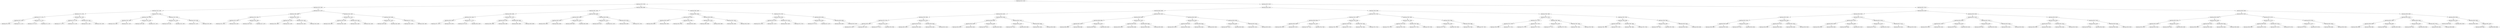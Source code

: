 digraph G{
2110718561 [label="Node{data=[5215, 5215]}"]
2110718561 -> 584119506
584119506 [label="Node{data=[1976, 1976]}"]
584119506 -> 558894790
558894790 [label="Node{data=[1200, 1200]}"]
558894790 -> 168342094
168342094 [label="Node{data=[1184, 1184]}"]
168342094 -> 265385316
265385316 [label="Node{data=[1176, 1176]}"]
265385316 -> 713193000
713193000 [label="Node{data=[1172, 1172]}"]
713193000 -> 184908672
184908672 [label="Node{data=[1025, 1025]}"]
184908672 -> 1146102380
1146102380 [label="Node{data=[762, 762]}"]
184908672 -> 1076762071
1076762071 [label="Node{data=[1171, 1171]}"]
713193000 -> 2040793292
2040793292 [label="Node{data=[1174, 1174]}"]
2040793292 -> 1499309315
1499309315 [label="Node{data=[1173, 1173]}"]
2040793292 -> 475770630
475770630 [label="Node{data=[1175, 1175]}"]
265385316 -> 745243127
745243127 [label="Node{data=[1180, 1180]}"]
745243127 -> 1976573662
1976573662 [label="Node{data=[1178, 1178]}"]
1976573662 -> 1091684570
1091684570 [label="Node{data=[1177, 1177]}"]
1976573662 -> 15957089
15957089 [label="Node{data=[1179, 1179]}"]
745243127 -> 1885811121
1885811121 [label="Node{data=[1182, 1182]}"]
1885811121 -> 87357325
87357325 [label="Node{data=[1181, 1181]}"]
1885811121 -> 1252833513
1252833513 [label="Node{data=[1183, 1183]}"]
168342094 -> 1369949609
1369949609 [label="Node{data=[1192, 1192]}"]
1369949609 -> 402951317
402951317 [label="Node{data=[1188, 1188]}"]
402951317 -> 976128135
976128135 [label="Node{data=[1186, 1186]}"]
976128135 -> 367662299
367662299 [label="Node{data=[1185, 1185]}"]
976128135 -> 2056192322
2056192322 [label="Node{data=[1187, 1187]}"]
402951317 -> 1179863714
1179863714 [label="Node{data=[1190, 1190]}"]
1179863714 -> 142051423
142051423 [label="Node{data=[1189, 1189]}"]
1179863714 -> 1308498246
1308498246 [label="Node{data=[1191, 1191]}"]
1369949609 -> 1333363882
1333363882 [label="Node{data=[1196, 1196]}"]
1333363882 -> 321114557
321114557 [label="Node{data=[1194, 1194]}"]
321114557 -> 656578294
656578294 [label="Node{data=[1193, 1193]}"]
321114557 -> 447451005
447451005 [label="Node{data=[1195, 1195]}"]
1333363882 -> 427037782
427037782 [label="Node{data=[1198, 1198]}"]
427037782 -> 349667580
349667580 [label="Node{data=[1197, 1197]}"]
427037782 -> 661729718
661729718 [label="Node{data=[1199, 1199]}"]
558894790 -> 1634173506
1634173506 [label="Node{data=[1437, 1437]}"]
1634173506 -> 1476979868
1476979868 [label="Node{data=[1388, 1388]}"]
1476979868 -> 1886410497
1886410497 [label="Node{data=[1204, 1204]}"]
1886410497 -> 1579299896
1579299896 [label="Node{data=[1202, 1202]}"]
1579299896 -> 59430956
59430956 [label="Node{data=[1201, 1201]}"]
1579299896 -> 486123725
486123725 [label="Node{data=[1203, 1203]}"]
1886410497 -> 1849895948
1849895948 [label="Node{data=[1206, 1206]}"]
1849895948 -> 563037704
563037704 [label="Node{data=[1205, 1205]}"]
1849895948 -> 1947312557
1947312557 [label="Node{data=[1247, 1247]}"]
1476979868 -> 637521954
637521954 [label="Node{data=[1433, 1433]}"]
637521954 -> 1378597853
1378597853 [label="Node{data=[1431, 1431]}"]
1378597853 -> 156178582
156178582 [label="Node{data=[1430, 1430]}"]
1378597853 -> 1890241755
1890241755 [label="Node{data=[1432, 1432]}"]
637521954 -> 722431020
722431020 [label="Node{data=[1435, 1435]}"]
722431020 -> 611700675
611700675 [label="Node{data=[1434, 1434]}"]
722431020 -> 1435498611
1435498611 [label="Node{data=[1436, 1436]}"]
1634173506 -> 1944402445
1944402445 [label="Node{data=[1445, 1445]}"]
1944402445 -> 601577041
601577041 [label="Node{data=[1441, 1441]}"]
601577041 -> 702189118
702189118 [label="Node{data=[1439, 1439]}"]
702189118 -> 54306582
54306582 [label="Node{data=[1438, 1438]}"]
702189118 -> 1498665006
1498665006 [label="Node{data=[1440, 1440]}"]
601577041 -> 549682315
549682315 [label="Node{data=[1443, 1443]}"]
549682315 -> 1570090451
1570090451 [label="Node{data=[1442, 1442]}"]
549682315 -> 1006085472
1006085472 [label="Node{data=[1444, 1444]}"]
1944402445 -> 2086846608
2086846608 [label="Node{data=[1449, 1449]}"]
2086846608 -> 1199496371
1199496371 [label="Node{data=[1447, 1447]}"]
1199496371 -> 938805946
938805946 [label="Node{data=[1446, 1446]}"]
1199496371 -> 825189761
825189761 [label="Node{data=[1448, 1448]}"]
2086846608 -> 1537430900
1537430900 [label="Node{data=[1471, 1471]}"]
1537430900 -> 1779007991
1779007991 [label="Node{data=[1467, 1467]}"]
1537430900 -> 1974925014
1974925014 [label="Node{data=[1485, 1485]}"]
584119506 -> 1065326220
1065326220 [label="Node{data=[2886, 2886]}"]
1065326220 -> 2117500130
2117500130 [label="Node{data=[2601, 2601]}"]
2117500130 -> 1477860586
1477860586 [label="Node{data=[2593, 2593]}"]
1477860586 -> 450101624
450101624 [label="Node{data=[2106, 2106]}"]
450101624 -> 1499217752
1499217752 [label="Node{data=[2065, 2065]}"]
1499217752 -> 348162557
348162557 [label="Node{data=[1977, 1977]}"]
1499217752 -> 2119923331
2119923331 [label="Node{data=[2079, 2079]}"]
450101624 -> 1144940529
1144940529 [label="Node{data=[2277, 2277]}"]
1144940529 -> 2082481873
2082481873 [label="Node{data=[2275, 2275]}"]
1144940529 -> 1824507849
1824507849 [label="Node{data=[2592, 2592]}"]
1477860586 -> 1240812467
1240812467 [label="Node{data=[2597, 2597]}"]
1240812467 -> 2126757011
2126757011 [label="Node{data=[2595, 2595]}"]
2126757011 -> 61348660
61348660 [label="Node{data=[2594, 2594]}"]
2126757011 -> 297469191
297469191 [label="Node{data=[2596, 2596]}"]
1240812467 -> 1919974480
1919974480 [label="Node{data=[2599, 2599]}"]
1919974480 -> 297038249
297038249 [label="Node{data=[2598, 2598]}"]
1919974480 -> 1376168208
1376168208 [label="Node{data=[2600, 2600]}"]
2117500130 -> 459017578
459017578 [label="Node{data=[2609, 2609]}"]
459017578 -> 1782542509
1782542509 [label="Node{data=[2605, 2605]}"]
1782542509 -> 1479835002
1479835002 [label="Node{data=[2603, 2603]}"]
1479835002 -> 1058869573
1058869573 [label="Node{data=[2602, 2602]}"]
1479835002 -> 1146190993
1146190993 [label="Node{data=[2604, 2604]}"]
1782542509 -> 1434113710
1434113710 [label="Node{data=[2607, 2607]}"]
1434113710 -> 777961174
777961174 [label="Node{data=[2606, 2606]}"]
1434113710 -> 2032014689
2032014689 [label="Node{data=[2608, 2608]}"]
459017578 -> 912542503
912542503 [label="Node{data=[2638, 2638]}"]
912542503 -> 900211939
900211939 [label="Node{data=[2611, 2611]}"]
900211939 -> 1859880078
1859880078 [label="Node{data=[2610, 2610]}"]
900211939 -> 1734816041
1734816041 [label="Node{data=[2612, 2612]}"]
912542503 -> 1934517137
1934517137 [label="Node{data=[2678, 2678]}"]
1934517137 -> 129355303
129355303 [label="Node{data=[2639, 2639]}"]
1934517137 -> 897111467
897111467 [label="Node{data=[2781, 2781]}"]
1065326220 -> 1799902292
1799902292 [label="Node{data=[3482, 3482]}"]
1799902292 -> 1805312071
1805312071 [label="Node{data=[2935, 2935]}"]
1805312071 -> 1115148261
1115148261 [label="Node{data=[2931, 2931]}"]
1115148261 -> 835817357
835817357 [label="Node{data=[2929, 2929]}"]
835817357 -> 403867415
403867415 [label="Node{data=[2928, 2928]}"]
835817357 -> 615961738
615961738 [label="Node{data=[2930, 2930]}"]
1115148261 -> 1489121054
1489121054 [label="Node{data=[2933, 2933]}"]
1489121054 -> 1699905132
1699905132 [label="Node{data=[2932, 2932]}"]
1489121054 -> 1769240558
1769240558 [label="Node{data=[2934, 2934]}"]
1805312071 -> 2071264462
2071264462 [label="Node{data=[2939, 2939]}"]
2071264462 -> 839353953
839353953 [label="Node{data=[2937, 2937]}"]
839353953 -> 1154498387
1154498387 [label="Node{data=[2936, 2936]}"]
839353953 -> 240253728
240253728 [label="Node{data=[2938, 2938]}"]
2071264462 -> 1386210472
1386210472 [label="Node{data=[2941, 2941]}"]
1386210472 -> 1554338836
1554338836 [label="Node{data=[2940, 2940]}"]
1386210472 -> 424333940
424333940 [label="Node{data=[2942, 2942]}"]
1799902292 -> 407089798
407089798 [label="Node{data=[3755, 3755]}"]
407089798 -> 894742402
894742402 [label="Node{data=[3558, 3558]}"]
894742402 -> 1126648008
1126648008 [label="Node{data=[3516, 3516]}"]
1126648008 -> 204602282
204602282 [label="Node{data=[3515, 3515]}"]
1126648008 -> 165916456
165916456 [label="Node{data=[3517, 3517]}"]
894742402 -> 433797417
433797417 [label="Node{data=[3733, 3733]}"]
433797417 -> 1615025106
1615025106 [label="Node{data=[3623, 3623]}"]
433797417 -> 1663830235
1663830235 [label="Node{data=[3751, 3751]}"]
407089798 -> 2007134585
2007134585 [label="Node{data=[4203, 4203]}"]
2007134585 -> 930094293
930094293 [label="Node{data=[3832, 3832]}"]
930094293 -> 1297552426
1297552426 [label="Node{data=[3775, 3775]}"]
930094293 -> 1312728971
1312728971 [label="Node{data=[4137, 4137]}"]
2007134585 -> 712195724
712195724 [label="Node{data=[4639, 4639]}"]
712195724 -> 500308387
500308387 [label="Node{data=[4603, 4603]}"]
712195724 -> 1758570615
1758570615 [label="Node{data=[5016, 5016]}"]
2110718561 -> 1399343129
1399343129 [label="Node{data=[9187, 9187]}"]
1399343129 -> 1616681894
1616681894 [label="Node{data=[6354, 6354]}"]
1616681894 -> 1842256143
1842256143 [label="Node{data=[6285, 6285]}"]
1842256143 -> 137959121
137959121 [label="Node{data=[6242, 6242]}"]
137959121 -> 419479375
419479375 [label="Node{data=[5798, 5798]}"]
419479375 -> 495294050
495294050 [label="Node{data=[5574, 5574]}"]
495294050 -> 77230652
77230652 [label="Node{data=[5285, 5285]}"]
77230652 -> 1154835424
1154835424 [label="Node{data=[5221, 5221]}"]
77230652 -> 1479755506
1479755506 [label="Node{data=[5287, 5287]}"]
495294050 -> 1765076240
1765076240 [label="Node{data=[5744, 5744]}"]
1765076240 -> 1055418776
1055418776 [label="Node{data=[5575, 5575]}"]
1765076240 -> 1364051910
1364051910 [label="Node{data=[5780, 5780]}"]
419479375 -> 319496139
319496139 [label="Node{data=[5976, 5976]}"]
319496139 -> 1561930967
1561930967 [label="Node{data=[5914, 5914]}"]
1561930967 -> 549464645
549464645 [label="Node{data=[5801, 5801]}"]
1561930967 -> 529312364
529312364 [label="Node{data=[5955, 5955]}"]
319496139 -> 1412569873
1412569873 [label="Node{data=[6240, 6240]}"]
1412569873 -> 1088027348
1088027348 [label="Node{data=[6149, 6149]}"]
1412569873 -> 1634366088
1634366088 [label="Node{data=[6241, 6241]}"]
137959121 -> 466582275
466582275 [label="Node{data=[6250, 6250]}"]
466582275 -> 1608585720
1608585720 [label="Node{data=[6246, 6246]}"]
1608585720 -> 1356943242
1356943242 [label="Node{data=[6244, 6244]}"]
1356943242 -> 1655540012
1655540012 [label="Node{data=[6243, 6243]}"]
1356943242 -> 39510297
39510297 [label="Node{data=[6245, 6245]}"]
1608585720 -> 1432575611
1432575611 [label="Node{data=[6248, 6248]}"]
1432575611 -> 262460994
262460994 [label="Node{data=[6247, 6247]}"]
1432575611 -> 30333555
30333555 [label="Node{data=[6249, 6249]}"]
466582275 -> 1414115706
1414115706 [label="Node{data=[6281, 6281]}"]
1414115706 -> 462859534
462859534 [label="Node{data=[6252, 6252]}"]
462859534 -> 849968888
849968888 [label="Node{data=[6251, 6251]}"]
462859534 -> 1162028956
1162028956 [label="Node{data=[6280, 6280]}"]
1414115706 -> 1553505327
1553505327 [label="Node{data=[6283, 6283]}"]
1553505327 -> 1925751919
1925751919 [label="Node{data=[6282, 6282]}"]
1553505327 -> 200231536
200231536 [label="Node{data=[6284, 6284]}"]
1842256143 -> 1464660822
1464660822 [label="Node{data=[6301, 6301]}"]
1464660822 -> 1328378996
1328378996 [label="Node{data=[6293, 6293]}"]
1328378996 -> 2029083170
2029083170 [label="Node{data=[6289, 6289]}"]
2029083170 -> 154940294
154940294 [label="Node{data=[6287, 6287]}"]
154940294 -> 962246580
962246580 [label="Node{data=[6286, 6286]}"]
154940294 -> 493939263
493939263 [label="Node{data=[6288, 6288]}"]
2029083170 -> 1864537081
1864537081 [label="Node{data=[6291, 6291]}"]
1864537081 -> 132787608
132787608 [label="Node{data=[6290, 6290]}"]
1864537081 -> 1809960390
1809960390 [label="Node{data=[6292, 6292]}"]
1328378996 -> 1910174615
1910174615 [label="Node{data=[6297, 6297]}"]
1910174615 -> 178002702
178002702 [label="Node{data=[6295, 6295]}"]
178002702 -> 1556898088
1556898088 [label="Node{data=[6294, 6294]}"]
178002702 -> 958797962
958797962 [label="Node{data=[6296, 6296]}"]
1910174615 -> 533074546
533074546 [label="Node{data=[6299, 6299]}"]
533074546 -> 1978150639
1978150639 [label="Node{data=[6298, 6298]}"]
533074546 -> 1242747995
1242747995 [label="Node{data=[6300, 6300]}"]
1464660822 -> 1140418523
1140418523 [label="Node{data=[6346, 6346]}"]
1140418523 -> 1812179028
1812179028 [label="Node{data=[6342, 6342]}"]
1812179028 -> 1479044205
1479044205 [label="Node{data=[6303, 6303]}"]
1479044205 -> 80005951
80005951 [label="Node{data=[6302, 6302]}"]
1479044205 -> 202089411
202089411 [label="Node{data=[6304, 6304]}"]
1812179028 -> 2101082910
2101082910 [label="Node{data=[6344, 6344]}"]
2101082910 -> 1726720976
1726720976 [label="Node{data=[6343, 6343]}"]
2101082910 -> 1154746625
1154746625 [label="Node{data=[6345, 6345]}"]
1140418523 -> 353419235
353419235 [label="Node{data=[6350, 6350]}"]
353419235 -> 936465748
936465748 [label="Node{data=[6348, 6348]}"]
936465748 -> 207605077
207605077 [label="Node{data=[6347, 6347]}"]
936465748 -> 1755795934
1755795934 [label="Node{data=[6349, 6349]}"]
353419235 -> 2027426958
2027426958 [label="Node{data=[6352, 6352]}"]
2027426958 -> 1159628084
1159628084 [label="Node{data=[6351, 6351]}"]
2027426958 -> 937024935
937024935 [label="Node{data=[6353, 6353]}"]
1616681894 -> 1705132835
1705132835 [label="Node{data=[7068, 7068]}"]
1705132835 -> 1575372669
1575372669 [label="Node{data=[7052, 7052]}"]
1575372669 -> 1818250960
1818250960 [label="Node{data=[7044, 7044]}"]
1818250960 -> 355308062
355308062 [label="Node{data=[6358, 6358]}"]
355308062 -> 1650553027
1650553027 [label="Node{data=[6356, 6356]}"]
1650553027 -> 223551069
223551069 [label="Node{data=[6355, 6355]}"]
1650553027 -> 1663813609
1663813609 [label="Node{data=[6357, 6357]}"]
355308062 -> 451876080
451876080 [label="Node{data=[7042, 7042]}"]
451876080 -> 1944164358
1944164358 [label="Node{data=[7041, 7041]}"]
451876080 -> 1725288913
1725288913 [label="Node{data=[7043, 7043]}"]
1818250960 -> 1543259757
1543259757 [label="Node{data=[7048, 7048]}"]
1543259757 -> 970363254
970363254 [label="Node{data=[7046, 7046]}"]
970363254 -> 1174937570
1174937570 [label="Node{data=[7045, 7045]}"]
970363254 -> 245040555
245040555 [label="Node{data=[7047, 7047]}"]
1543259757 -> 938337595
938337595 [label="Node{data=[7050, 7050]}"]
938337595 -> 977112977
977112977 [label="Node{data=[7049, 7049]}"]
938337595 -> 1011642427
1011642427 [label="Node{data=[7051, 7051]}"]
1575372669 -> 1781304388
1781304388 [label="Node{data=[7060, 7060]}"]
1781304388 -> 842037255
842037255 [label="Node{data=[7056, 7056]}"]
842037255 -> 1688676567
1688676567 [label="Node{data=[7054, 7054]}"]
1688676567 -> 1001734608
1001734608 [label="Node{data=[7053, 7053]}"]
1688676567 -> 905294926
905294926 [label="Node{data=[7055, 7055]}"]
842037255 -> 70521527
70521527 [label="Node{data=[7058, 7058]}"]
70521527 -> 1502114678
1502114678 [label="Node{data=[7057, 7057]}"]
70521527 -> 1210192470
1210192470 [label="Node{data=[7059, 7059]}"]
1781304388 -> 1349359832
1349359832 [label="Node{data=[7064, 7064]}"]
1349359832 -> 1961396680
1961396680 [label="Node{data=[7062, 7062]}"]
1961396680 -> 1851869152
1851869152 [label="Node{data=[7061, 7061]}"]
1961396680 -> 906582232
906582232 [label="Node{data=[7063, 7063]}"]
1349359832 -> 169786777
169786777 [label="Node{data=[7066, 7066]}"]
169786777 -> 973657051
973657051 [label="Node{data=[7065, 7065]}"]
169786777 -> 1580391741
1580391741 [label="Node{data=[7067, 7067]}"]
1705132835 -> 570528187
570528187 [label="Node{data=[7084, 7084]}"]
570528187 -> 1561072151
1561072151 [label="Node{data=[7076, 7076]}"]
1561072151 -> 560370790
560370790 [label="Node{data=[7072, 7072]}"]
560370790 -> 1777696322
1777696322 [label="Node{data=[7070, 7070]}"]
1777696322 -> 1196930702
1196930702 [label="Node{data=[7069, 7069]}"]
1777696322 -> 2054588633
2054588633 [label="Node{data=[7071, 7071]}"]
560370790 -> 1873213013
1873213013 [label="Node{data=[7074, 7074]}"]
1873213013 -> 761496205
761496205 [label="Node{data=[7073, 7073]}"]
1873213013 -> 1467654761
1467654761 [label="Node{data=[7075, 7075]}"]
1561072151 -> 419743775
419743775 [label="Node{data=[7080, 7080]}"]
419743775 -> 1103663412
1103663412 [label="Node{data=[7078, 7078]}"]
1103663412 -> 1888355434
1888355434 [label="Node{data=[7077, 7077]}"]
1103663412 -> 1927645688
1927645688 [label="Node{data=[7079, 7079]}"]
419743775 -> 1293874059
1293874059 [label="Node{data=[7082, 7082]}"]
1293874059 -> 1213897261
1213897261 [label="Node{data=[7081, 7081]}"]
1293874059 -> 1224178200
1224178200 [label="Node{data=[7083, 7083]}"]
570528187 -> 369328311
369328311 [label="Node{data=[7092, 7092]}"]
369328311 -> 750500695
750500695 [label="Node{data=[7088, 7088]}"]
750500695 -> 808245023
808245023 [label="Node{data=[7086, 7086]}"]
808245023 -> 1131961528
1131961528 [label="Node{data=[7085, 7085]}"]
808245023 -> 1240758872
1240758872 [label="Node{data=[7087, 7087]}"]
750500695 -> 954470706
954470706 [label="Node{data=[7090, 7090]}"]
954470706 -> 1856417054
1856417054 [label="Node{data=[7089, 7089]}"]
954470706 -> 1866117614
1866117614 [label="Node{data=[7091, 7091]}"]
369328311 -> 100020459
100020459 [label="Node{data=[7096, 7096]}"]
100020459 -> 495181030
495181030 [label="Node{data=[7094, 7094]}"]
495181030 -> 1184254997
1184254997 [label="Node{data=[7093, 7093]}"]
495181030 -> 2082021608
2082021608 [label="Node{data=[7095, 7095]}"]
100020459 -> 1222387432
1222387432 [label="Node{data=[9185, 9185]}"]
1222387432 -> 1270589433
1270589433 [label="Node{data=[9184, 9184]}"]
1222387432 -> 1060748415
1060748415 [label="Node{data=[9186, 9186]}"]
1399343129 -> 169002256
169002256 [label="Node{data=[9251, 9251]}"]
169002256 -> 592464348
592464348 [label="Node{data=[9219, 9219]}"]
592464348 -> 893564448
893564448 [label="Node{data=[9203, 9203]}"]
893564448 -> 1198141107
1198141107 [label="Node{data=[9195, 9195]}"]
1198141107 -> 1540114699
1540114699 [label="Node{data=[9191, 9191]}"]
1540114699 -> 2062808327
2062808327 [label="Node{data=[9189, 9189]}"]
2062808327 -> 1512095695
1512095695 [label="Node{data=[9188, 9188]}"]
2062808327 -> 1286151566
1286151566 [label="Node{data=[9190, 9190]}"]
1540114699 -> 1964282113
1964282113 [label="Node{data=[9193, 9193]}"]
1964282113 -> 279583081
279583081 [label="Node{data=[9192, 9192]}"]
1964282113 -> 1328218740
1328218740 [label="Node{data=[9194, 9194]}"]
1198141107 -> 1273635698
1273635698 [label="Node{data=[9199, 9199]}"]
1273635698 -> 438779799
438779799 [label="Node{data=[9197, 9197]}"]
438779799 -> 1510350059
1510350059 [label="Node{data=[9196, 9196]}"]
438779799 -> 1294572925
1294572925 [label="Node{data=[9198, 9198]}"]
1273635698 -> 1463993881
1463993881 [label="Node{data=[9201, 9201]}"]
1463993881 -> 1949995233
1949995233 [label="Node{data=[9200, 9200]}"]
1463993881 -> 506538953
506538953 [label="Node{data=[9202, 9202]}"]
893564448 -> 527605511
527605511 [label="Node{data=[9211, 9211]}"]
527605511 -> 1581379838
1581379838 [label="Node{data=[9207, 9207]}"]
1581379838 -> 2128399951
2128399951 [label="Node{data=[9205, 9205]}"]
2128399951 -> 1764023614
1764023614 [label="Node{data=[9204, 9204]}"]
2128399951 -> 1655045562
1655045562 [label="Node{data=[9206, 9206]}"]
1581379838 -> 867317520
867317520 [label="Node{data=[9209, 9209]}"]
867317520 -> 721697183
721697183 [label="Node{data=[9208, 9208]}"]
867317520 -> 1686555884
1686555884 [label="Node{data=[9210, 9210]}"]
527605511 -> 696497643
696497643 [label="Node{data=[9215, 9215]}"]
696497643 -> 195763580
195763580 [label="Node{data=[9213, 9213]}"]
195763580 -> 32048471
32048471 [label="Node{data=[9212, 9212]}"]
195763580 -> 1406814250
1406814250 [label="Node{data=[9214, 9214]}"]
696497643 -> 1732416343
1732416343 [label="Node{data=[9217, 9217]}"]
1732416343 -> 886121022
886121022 [label="Node{data=[9216, 9216]}"]
1732416343 -> 2103134798
2103134798 [label="Node{data=[9218, 9218]}"]
592464348 -> 2093078231
2093078231 [label="Node{data=[9235, 9235]}"]
2093078231 -> 258619955
258619955 [label="Node{data=[9227, 9227]}"]
258619955 -> 848771378
848771378 [label="Node{data=[9223, 9223]}"]
848771378 -> 364452884
364452884 [label="Node{data=[9221, 9221]}"]
364452884 -> 1731991322
1731991322 [label="Node{data=[9220, 9220]}"]
364452884 -> 962134636
962134636 [label="Node{data=[9222, 9222]}"]
848771378 -> 839705308
839705308 [label="Node{data=[9225, 9225]}"]
839705308 -> 1862799669
1862799669 [label="Node{data=[9224, 9224]}"]
839705308 -> 1745571593
1745571593 [label="Node{data=[9226, 9226]}"]
258619955 -> 422603270
422603270 [label="Node{data=[9231, 9231]}"]
422603270 -> 1291809278
1291809278 [label="Node{data=[9229, 9229]}"]
1291809278 -> 1674662125
1674662125 [label="Node{data=[9228, 9228]}"]
1291809278 -> 1368402073
1368402073 [label="Node{data=[9230, 9230]}"]
422603270 -> 1265244407
1265244407 [label="Node{data=[9233, 9233]}"]
1265244407 -> 2083385573
2083385573 [label="Node{data=[9232, 9232]}"]
1265244407 -> 361922997
361922997 [label="Node{data=[9234, 9234]}"]
2093078231 -> 1167505278
1167505278 [label="Node{data=[9243, 9243]}"]
1167505278 -> 1587585691
1587585691 [label="Node{data=[9239, 9239]}"]
1587585691 -> 1301928818
1301928818 [label="Node{data=[9237, 9237]}"]
1301928818 -> 1283945565
1283945565 [label="Node{data=[9236, 9236]}"]
1301928818 -> 1020925940
1020925940 [label="Node{data=[9238, 9238]}"]
1587585691 -> 1731583630
1731583630 [label="Node{data=[9241, 9241]}"]
1731583630 -> 1685379921
1685379921 [label="Node{data=[9240, 9240]}"]
1731583630 -> 321285662
321285662 [label="Node{data=[9242, 9242]}"]
1167505278 -> 2142223929
2142223929 [label="Node{data=[9247, 9247]}"]
2142223929 -> 916967148
916967148 [label="Node{data=[9245, 9245]}"]
916967148 -> 1959474490
1959474490 [label="Node{data=[9244, 9244]}"]
916967148 -> 1421730595
1421730595 [label="Node{data=[9246, 9246]}"]
2142223929 -> 1449251323
1449251323 [label="Node{data=[9249, 9249]}"]
1449251323 -> 1589224821
1589224821 [label="Node{data=[9248, 9248]}"]
1449251323 -> 1937123709
1937123709 [label="Node{data=[9250, 9250]}"]
169002256 -> 1223256267
1223256267 [label="Node{data=[9283, 9283]}"]
1223256267 -> 274699812
274699812 [label="Node{data=[9267, 9267]}"]
274699812 -> 56499031
56499031 [label="Node{data=[9259, 9259]}"]
56499031 -> 1092740992
1092740992 [label="Node{data=[9255, 9255]}"]
1092740992 -> 1108176991
1108176991 [label="Node{data=[9253, 9253]}"]
1108176991 -> 781136012
781136012 [label="Node{data=[9252, 9252]}"]
1108176991 -> 1576534697
1576534697 [label="Node{data=[9254, 9254]}"]
1092740992 -> 330036081
330036081 [label="Node{data=[9257, 9257]}"]
330036081 -> 982382291
982382291 [label="Node{data=[9256, 9256]}"]
330036081 -> 1834072670
1834072670 [label="Node{data=[9258, 9258]}"]
56499031 -> 1881214999
1881214999 [label="Node{data=[9263, 9263]}"]
1881214999 -> 1012745497
1012745497 [label="Node{data=[9261, 9261]}"]
1012745497 -> 1773340463
1773340463 [label="Node{data=[9260, 9260]}"]
1012745497 -> 164676365
164676365 [label="Node{data=[9262, 9262]}"]
1881214999 -> 1904860040
1904860040 [label="Node{data=[9265, 9265]}"]
1904860040 -> 665464109
665464109 [label="Node{data=[9264, 9264]}"]
1904860040 -> 1456594056
1456594056 [label="Node{data=[9266, 9266]}"]
274699812 -> 1494656500
1494656500 [label="Node{data=[9275, 9275]}"]
1494656500 -> 1719431365
1719431365 [label="Node{data=[9271, 9271]}"]
1719431365 -> 281668194
281668194 [label="Node{data=[9269, 9269]}"]
281668194 -> 1218728303
1218728303 [label="Node{data=[9268, 9268]}"]
281668194 -> 619803786
619803786 [label="Node{data=[9270, 9270]}"]
1719431365 -> 554615433
554615433 [label="Node{data=[9273, 9273]}"]
554615433 -> 2118891056
2118891056 [label="Node{data=[9272, 9272]}"]
554615433 -> 344899519
344899519 [label="Node{data=[9274, 9274]}"]
1494656500 -> 1005902976
1005902976 [label="Node{data=[9279, 9279]}"]
1005902976 -> 1815698429
1815698429 [label="Node{data=[9277, 9277]}"]
1815698429 -> 1340119676
1340119676 [label="Node{data=[9276, 9276]}"]
1815698429 -> 779265912
779265912 [label="Node{data=[9278, 9278]}"]
1005902976 -> 863993578
863993578 [label="Node{data=[9281, 9281]}"]
863993578 -> 356466123
356466123 [label="Node{data=[9280, 9280]}"]
863993578 -> 1581741674
1581741674 [label="Node{data=[9282, 9282]}"]
1223256267 -> 1697993661
1697993661 [label="Node{data=[9299, 9299]}"]
1697993661 -> 771095007
771095007 [label="Node{data=[9291, 9291]}"]
771095007 -> 1103644879
1103644879 [label="Node{data=[9287, 9287]}"]
1103644879 -> 609845946
609845946 [label="Node{data=[9285, 9285]}"]
609845946 -> 1799259447
1799259447 [label="Node{data=[9284, 9284]}"]
609845946 -> 1770500750
1770500750 [label="Node{data=[9286, 9286]}"]
1103644879 -> 1787433281
1787433281 [label="Node{data=[9289, 9289]}"]
1787433281 -> 44958456
44958456 [label="Node{data=[9288, 9288]}"]
1787433281 -> 489040039
489040039 [label="Node{data=[9290, 9290]}"]
771095007 -> 1239542351
1239542351 [label="Node{data=[9295, 9295]}"]
1239542351 -> 1943796267
1943796267 [label="Node{data=[9293, 9293]}"]
1943796267 -> 17862506
17862506 [label="Node{data=[9292, 9292]}"]
1943796267 -> 769654015
769654015 [label="Node{data=[9294, 9294]}"]
1239542351 -> 1797965977
1797965977 [label="Node{data=[9297, 9297]}"]
1797965977 -> 1200389493
1200389493 [label="Node{data=[9296, 9296]}"]
1797965977 -> 1113768241
1113768241 [label="Node{data=[9298, 9298]}"]
1697993661 -> 269018502
269018502 [label="Node{data=[9303, 9303]}"]
269018502 -> 769366302
769366302 [label="Node{data=[9301, 9301]}"]
769366302 -> 160968197
160968197 [label="Node{data=[9300, 9300]}"]
769366302 -> 1562840398
1562840398 [label="Node{data=[9302, 9302]}"]
269018502 -> 181725113
181725113 [label="Node{data=[9305, 9305]}"]
181725113 -> 2067176596
2067176596 [label="Node{data=[9304, 9304]}"]
181725113 -> 857107953
857107953 [label="Node{data=[9307, 9307]}"]
857107953 -> 1455315872
1455315872 [label="Node{data=[9306, 9306]}"]
857107953 -> 2080016353
2080016353 [label="Node{data=[9308, 9308]}"]
}